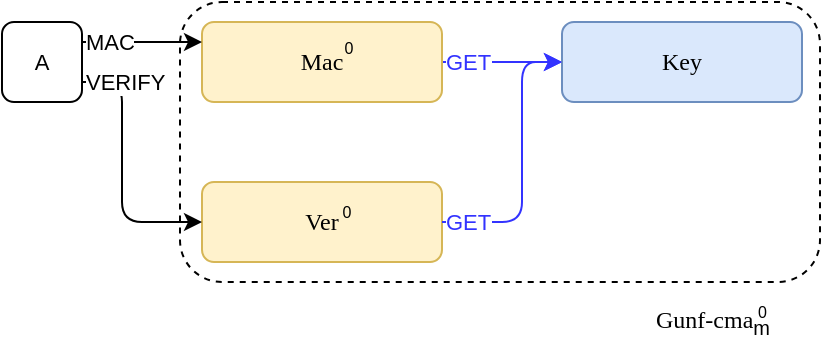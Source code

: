 <mxfile version="13.6.6" type="device"><diagram id="xJSIGuNxlJO1YPHD9Vcm" name="Page-1"><mxGraphModel dx="746" dy="509" grid="1" gridSize="10" guides="1" tooltips="1" connect="1" arrows="1" fold="1" page="1" pageScale="1" pageWidth="1654" pageHeight="1169" math="0" shadow="0"><root><mxCell id="0"/><mxCell id="1" parent="0"/><mxCell id="zPIuAUTArbj21rFynpwa-108" value="GET" style="edgeStyle=orthogonalEdgeStyle;rounded=1;orthogonalLoop=1;jettySize=auto;html=1;exitX=1;exitY=0.5;exitDx=0;exitDy=0;entryX=0;entryY=0.5;entryDx=0;entryDy=0;strokeColor=#3333FF;fontSize=11;fontColor=#3333FF;align=left;" parent="1" source="zPIuAUTArbj21rFynpwa-103" target="zPIuAUTArbj21rFynpwa-105" edge="1"><mxGeometry x="-0.333" y="-20" relative="1" as="geometry"><Array as="points"><mxPoint x="480" y="180"/><mxPoint x="480" y="180"/></Array><mxPoint x="-20" y="-20" as="offset"/></mxGeometry></mxCell><mxCell id="zPIuAUTArbj21rFynpwa-103" value="Mac" style="rounded=1;whiteSpace=wrap;html=1;fillColor=#fff2cc;strokeColor=#d6b656;fontFamily=Georgia;" parent="1" vertex="1"><mxGeometry x="340" y="160" width="120" height="40" as="geometry"/></mxCell><mxCell id="zPIuAUTArbj21rFynpwa-105" value="Key" style="rounded=1;whiteSpace=wrap;html=1;fillColor=#dae8fc;strokeColor=#6c8ebf;fontFamily=Georgia;" parent="1" vertex="1"><mxGeometry x="520" y="160" width="120" height="40" as="geometry"/></mxCell><mxCell id="vCYKrViYTbe_JkMEA-nA-15" value="&lt;font style=&quot;font-size: 8px;&quot;&gt;0&lt;/font&gt;" style="text;html=1;align=center;verticalAlign=middle;resizable=0;points=[];;autosize=1;labelBackgroundColor=none;" parent="1" vertex="1"><mxGeometry x="403" y="162" width="20" height="20" as="geometry"/></mxCell><mxCell id="VMkMDNXduWNBAhbXggAR-1" value="&lt;font color=&quot;#000000&quot;&gt;A&lt;/font&gt;" style="rounded=1;whiteSpace=wrap;html=1;labelBackgroundColor=none;fontSize=11;fontColor=#3333FF;" parent="1" vertex="1"><mxGeometry x="240" y="160" width="40" height="40" as="geometry"/></mxCell><mxCell id="VMkMDNXduWNBAhbXggAR-5" value="MAC" style="edgeStyle=orthogonalEdgeStyle;rounded=0;orthogonalLoop=1;jettySize=auto;html=1;exitX=1;exitY=0.5;exitDx=0;exitDy=0;entryX=0;entryY=0.5;entryDx=0;entryDy=0;align=left;" parent="1" edge="1"><mxGeometry x="-1" relative="1" as="geometry"><mxPoint as="offset"/><mxPoint x="280" y="170" as="sourcePoint"/><mxPoint x="340" y="170" as="targetPoint"/></mxGeometry></mxCell><mxCell id="dZwozTovtIsUXyI0T64J-1" value="Ver" style="rounded=1;whiteSpace=wrap;html=1;fillColor=#fff2cc;strokeColor=#d6b656;fontFamily=Georgia;" parent="1" vertex="1"><mxGeometry x="340" y="240" width="120" height="40" as="geometry"/></mxCell><mxCell id="dZwozTovtIsUXyI0T64J-2" value="&lt;font style=&quot;font-size: 8px;&quot;&gt;0&lt;/font&gt;" style="text;html=1;align=center;verticalAlign=middle;resizable=0;points=[];;autosize=1;labelBackgroundColor=none;" parent="1" vertex="1"><mxGeometry x="402" y="244" width="20" height="20" as="geometry"/></mxCell><mxCell id="dZwozTovtIsUXyI0T64J-6" value="GET" style="edgeStyle=orthogonalEdgeStyle;rounded=1;orthogonalLoop=1;jettySize=auto;html=1;exitX=1;exitY=0.5;exitDx=0;exitDy=0;entryX=0;entryY=0.5;entryDx=0;entryDy=0;strokeColor=#3333FF;fontSize=11;fontColor=#3333FF;align=left;" parent="1" source="dZwozTovtIsUXyI0T64J-1" target="zPIuAUTArbj21rFynpwa-105" edge="1"><mxGeometry x="-0.429" y="40" relative="1" as="geometry"><Array as="points"><mxPoint x="500" y="260"/><mxPoint x="500" y="180"/></Array><mxPoint as="offset"/><mxPoint x="470" y="190" as="sourcePoint"/><mxPoint x="530" y="190" as="targetPoint"/></mxGeometry></mxCell><mxCell id="VMkMDNXduWNBAhbXggAR-2" value="&lt;font color=&quot;#000000&quot;&gt;VERIFY&lt;br&gt;&lt;/font&gt;" style="edgeStyle=orthogonalEdgeStyle;rounded=1;orthogonalLoop=1;jettySize=auto;html=1;entryX=0;entryY=0.5;entryDx=0;entryDy=0;strokeColor=#000000;fontSize=11;fontColor=#3333FF;align=left;exitX=1;exitY=0.75;exitDx=0;exitDy=0;labelBackgroundColor=#ffffff;" parent="1" source="VMkMDNXduWNBAhbXggAR-1" target="dZwozTovtIsUXyI0T64J-1" edge="1"><mxGeometry x="-0.692" y="-20" relative="1" as="geometry"><mxPoint x="100" y="179" as="sourcePoint"/><mxPoint as="offset"/><mxPoint x="160" y="180" as="targetPoint"/><Array as="points"><mxPoint x="300" y="190"/><mxPoint x="300" y="260"/></Array></mxGeometry></mxCell><mxCell id="XmaTEOkePvrCroM9RSNU-1" value="" style="rounded=1;whiteSpace=wrap;html=1;fontFamily=Georgia;fillColor=none;dashed=1;" vertex="1" parent="1"><mxGeometry x="329" y="150" width="320" height="140" as="geometry"/></mxCell><mxCell id="XmaTEOkePvrCroM9RSNU-2" value="Gunf-cma&lt;sub&gt;&lt;font face=&quot;Helvetica&quot;&gt;m&lt;/font&gt;&lt;/sub&gt;" style="text;html=1;align=center;verticalAlign=middle;resizable=0;points=[];autosize=1;fontFamily=Georgia;" vertex="1" parent="1"><mxGeometry x="555" y="300" width="80" height="20" as="geometry"/></mxCell><mxCell id="XmaTEOkePvrCroM9RSNU-3" value="0" style="text;html=1;resizable=0;points=[];autosize=1;align=left;verticalAlign=top;spacingTop=-4;fontSize=8;labelBackgroundColor=none;" vertex="1" parent="1"><mxGeometry x="616" y="298" width="20" height="20" as="geometry"/></mxCell></root></mxGraphModel></diagram></mxfile>